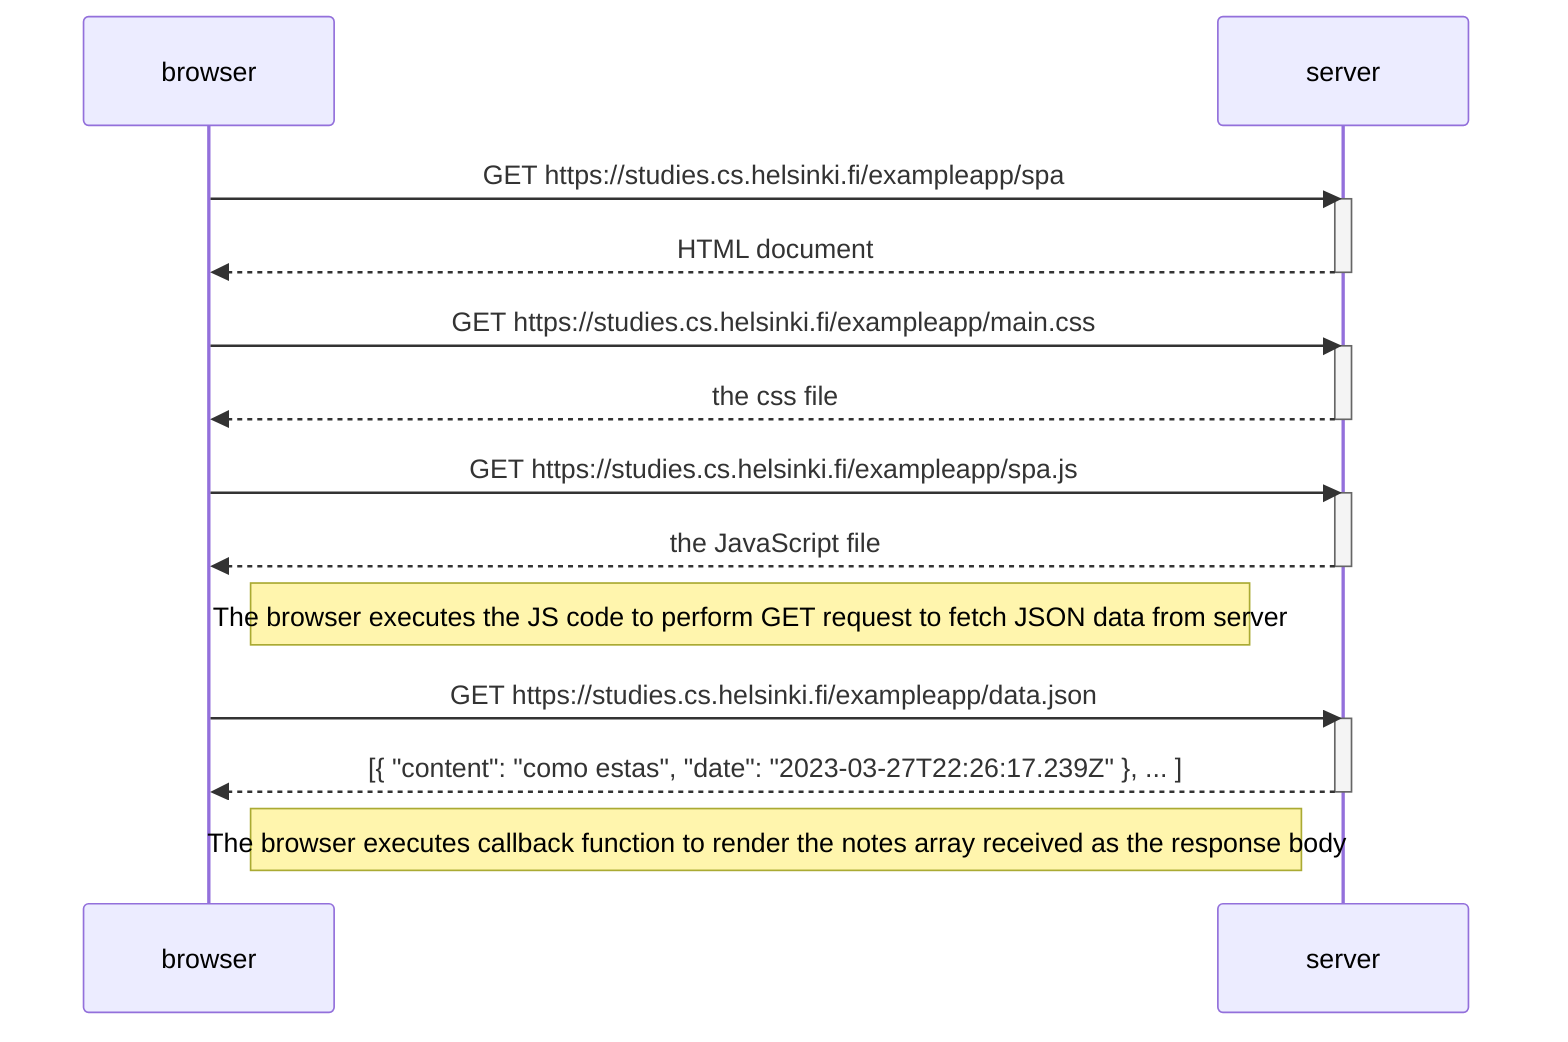 sequenceDiagram

    participant browser
    participant server

    browser->>server: GET https://studies.cs.helsinki.fi/exampleapp/spa
    activate server
    server-->>browser: HTML document
    deactivate server

    browser->>server: GET https://studies.cs.helsinki.fi/exampleapp/main.css
    activate server
    server-->>browser: the css file
    deactivate server

    browser->>server: GET https://studies.cs.helsinki.fi/exampleapp/spa.js
    activate server
    server-->>browser: the JavaScript file
    deactivate server

    Note right of browser: The browser executes the JS code to perform GET request to fetch JSON data from server

    browser->>server: GET https://studies.cs.helsinki.fi/exampleapp/data.json
    activate server
    server-->>browser: [{ "content": "como estas", "date": "2023-03-27T22:26:17.239Z" }, ... ]
    deactivate server

    Note right of browser: The browser executes callback function to render the notes array received as the response body